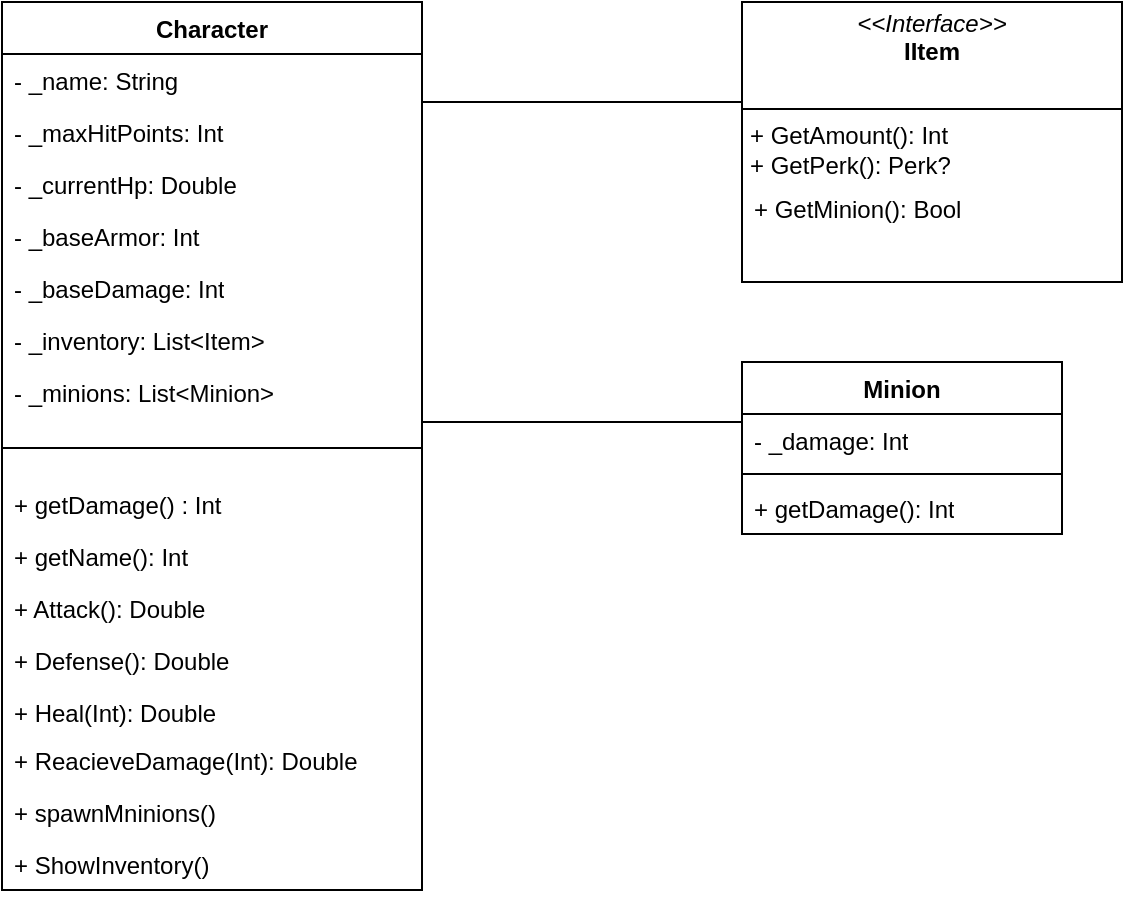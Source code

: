 <mxfile version="24.7.17">
  <diagram name="Página-1" id="NsX0gRdgR6K3-TEu4aH1">
    <mxGraphModel dx="1050" dy="522" grid="1" gridSize="10" guides="1" tooltips="1" connect="1" arrows="1" fold="1" page="1" pageScale="1" pageWidth="827" pageHeight="1169" math="0" shadow="0">
      <root>
        <mxCell id="0" />
        <mxCell id="1" parent="0" />
        <mxCell id="lfjZjm3ijGpFgjPeOCHI-7" value="Character" style="swimlane;fontStyle=1;align=center;verticalAlign=top;childLayout=stackLayout;horizontal=1;startSize=26;horizontalStack=0;resizeParent=1;resizeParentMax=0;resizeLast=0;collapsible=1;marginBottom=0;whiteSpace=wrap;html=1;" parent="1" vertex="1">
          <mxGeometry x="40" y="40" width="210" height="444" as="geometry" />
        </mxCell>
        <mxCell id="lfjZjm3ijGpFgjPeOCHI-8" value="- _name: String" style="text;strokeColor=none;fillColor=none;align=left;verticalAlign=top;spacingLeft=4;spacingRight=4;overflow=hidden;rotatable=0;points=[[0,0.5],[1,0.5]];portConstraint=eastwest;whiteSpace=wrap;html=1;" parent="lfjZjm3ijGpFgjPeOCHI-7" vertex="1">
          <mxGeometry y="26" width="210" height="26" as="geometry" />
        </mxCell>
        <mxCell id="lfjZjm3ijGpFgjPeOCHI-11" value="- _maxHitPoints: Int" style="text;strokeColor=none;fillColor=none;align=left;verticalAlign=top;spacingLeft=4;spacingRight=4;overflow=hidden;rotatable=0;points=[[0,0.5],[1,0.5]];portConstraint=eastwest;whiteSpace=wrap;html=1;" parent="lfjZjm3ijGpFgjPeOCHI-7" vertex="1">
          <mxGeometry y="52" width="210" height="26" as="geometry" />
        </mxCell>
        <mxCell id="jHHLL2jbwwI9j5qEti7O-3" value="- _currentHp: Double" style="text;strokeColor=none;fillColor=none;align=left;verticalAlign=top;spacingLeft=4;spacingRight=4;overflow=hidden;rotatable=0;points=[[0,0.5],[1,0.5]];portConstraint=eastwest;whiteSpace=wrap;html=1;" vertex="1" parent="lfjZjm3ijGpFgjPeOCHI-7">
          <mxGeometry y="78" width="210" height="26" as="geometry" />
        </mxCell>
        <mxCell id="lfjZjm3ijGpFgjPeOCHI-13" value="- _baseArmor: Int" style="text;strokeColor=none;fillColor=none;align=left;verticalAlign=top;spacingLeft=4;spacingRight=4;overflow=hidden;rotatable=0;points=[[0,0.5],[1,0.5]];portConstraint=eastwest;whiteSpace=wrap;html=1;" parent="lfjZjm3ijGpFgjPeOCHI-7" vertex="1">
          <mxGeometry y="104" width="210" height="26" as="geometry" />
        </mxCell>
        <mxCell id="lfjZjm3ijGpFgjPeOCHI-12" value="- _baseDamage: Int" style="text;strokeColor=none;fillColor=none;align=left;verticalAlign=top;spacingLeft=4;spacingRight=4;overflow=hidden;rotatable=0;points=[[0,0.5],[1,0.5]];portConstraint=eastwest;whiteSpace=wrap;html=1;" parent="lfjZjm3ijGpFgjPeOCHI-7" vertex="1">
          <mxGeometry y="130" width="210" height="26" as="geometry" />
        </mxCell>
        <mxCell id="lfjZjm3ijGpFgjPeOCHI-20" value="- _inventory: List&amp;lt;Item&amp;gt;" style="text;strokeColor=none;fillColor=none;align=left;verticalAlign=top;spacingLeft=4;spacingRight=4;overflow=hidden;rotatable=0;points=[[0,0.5],[1,0.5]];portConstraint=eastwest;whiteSpace=wrap;html=1;" parent="lfjZjm3ijGpFgjPeOCHI-7" vertex="1">
          <mxGeometry y="156" width="210" height="26" as="geometry" />
        </mxCell>
        <mxCell id="jHHLL2jbwwI9j5qEti7O-2" value="- _minions: List&amp;lt;Minion&amp;gt;" style="text;strokeColor=none;fillColor=none;align=left;verticalAlign=top;spacingLeft=4;spacingRight=4;overflow=hidden;rotatable=0;points=[[0,0.5],[1,0.5]];portConstraint=eastwest;whiteSpace=wrap;html=1;" vertex="1" parent="lfjZjm3ijGpFgjPeOCHI-7">
          <mxGeometry y="182" width="210" height="26" as="geometry" />
        </mxCell>
        <mxCell id="lfjZjm3ijGpFgjPeOCHI-9" value="" style="line;strokeWidth=1;fillColor=none;align=left;verticalAlign=middle;spacingTop=-1;spacingLeft=3;spacingRight=3;rotatable=0;labelPosition=right;points=[];portConstraint=eastwest;strokeColor=inherit;" parent="lfjZjm3ijGpFgjPeOCHI-7" vertex="1">
          <mxGeometry y="208" width="210" height="30" as="geometry" />
        </mxCell>
        <mxCell id="lfjZjm3ijGpFgjPeOCHI-10" value="+ getDamage() : Int" style="text;strokeColor=none;fillColor=none;align=left;verticalAlign=top;spacingLeft=4;spacingRight=4;overflow=hidden;rotatable=0;points=[[0,0.5],[1,0.5]];portConstraint=eastwest;whiteSpace=wrap;html=1;" parent="lfjZjm3ijGpFgjPeOCHI-7" vertex="1">
          <mxGeometry y="238" width="210" height="26" as="geometry" />
        </mxCell>
        <mxCell id="lfjZjm3ijGpFgjPeOCHI-14" value="+ getName(): Int" style="text;strokeColor=none;fillColor=none;align=left;verticalAlign=top;spacingLeft=4;spacingRight=4;overflow=hidden;rotatable=0;points=[[0,0.5],[1,0.5]];portConstraint=eastwest;whiteSpace=wrap;html=1;" parent="lfjZjm3ijGpFgjPeOCHI-7" vertex="1">
          <mxGeometry y="264" width="210" height="26" as="geometry" />
        </mxCell>
        <mxCell id="lfjZjm3ijGpFgjPeOCHI-16" value="+ Attack(): Double" style="text;strokeColor=none;fillColor=none;align=left;verticalAlign=top;spacingLeft=4;spacingRight=4;overflow=hidden;rotatable=0;points=[[0,0.5],[1,0.5]];portConstraint=eastwest;whiteSpace=wrap;html=1;" parent="lfjZjm3ijGpFgjPeOCHI-7" vertex="1">
          <mxGeometry y="290" width="210" height="26" as="geometry" />
        </mxCell>
        <mxCell id="lfjZjm3ijGpFgjPeOCHI-15" value="+ Defense(): Double" style="text;strokeColor=none;fillColor=none;align=left;verticalAlign=top;spacingLeft=4;spacingRight=4;overflow=hidden;rotatable=0;points=[[0,0.5],[1,0.5]];portConstraint=eastwest;whiteSpace=wrap;html=1;" parent="lfjZjm3ijGpFgjPeOCHI-7" vertex="1">
          <mxGeometry y="316" width="210" height="26" as="geometry" />
        </mxCell>
        <mxCell id="lfjZjm3ijGpFgjPeOCHI-17" value="+ Heal(Int): Double" style="text;strokeColor=none;fillColor=none;align=left;verticalAlign=top;spacingLeft=4;spacingRight=4;overflow=hidden;rotatable=0;points=[[0,0.5],[1,0.5]];portConstraint=eastwest;whiteSpace=wrap;html=1;" parent="lfjZjm3ijGpFgjPeOCHI-7" vertex="1">
          <mxGeometry y="342" width="210" height="24" as="geometry" />
        </mxCell>
        <mxCell id="lfjZjm3ijGpFgjPeOCHI-18" value="+ ReacieveDamage(Int): Double" style="text;strokeColor=none;fillColor=none;align=left;verticalAlign=top;spacingLeft=4;spacingRight=4;overflow=hidden;rotatable=0;points=[[0,0.5],[1,0.5]];portConstraint=eastwest;whiteSpace=wrap;html=1;" parent="lfjZjm3ijGpFgjPeOCHI-7" vertex="1">
          <mxGeometry y="366" width="210" height="26" as="geometry" />
        </mxCell>
        <mxCell id="lfjZjm3ijGpFgjPeOCHI-38" value="+ spawnMninions()" style="text;strokeColor=none;fillColor=none;align=left;verticalAlign=top;spacingLeft=4;spacingRight=4;overflow=hidden;rotatable=0;points=[[0,0.5],[1,0.5]];portConstraint=eastwest;whiteSpace=wrap;html=1;" parent="lfjZjm3ijGpFgjPeOCHI-7" vertex="1">
          <mxGeometry y="392" width="210" height="26" as="geometry" />
        </mxCell>
        <mxCell id="lfjZjm3ijGpFgjPeOCHI-19" value="+ ShowInventory()" style="text;strokeColor=none;fillColor=none;align=left;verticalAlign=top;spacingLeft=4;spacingRight=4;overflow=hidden;rotatable=0;points=[[0,0.5],[1,0.5]];portConstraint=eastwest;whiteSpace=wrap;html=1;" parent="lfjZjm3ijGpFgjPeOCHI-7" vertex="1">
          <mxGeometry y="418" width="210" height="26" as="geometry" />
        </mxCell>
        <mxCell id="lfjZjm3ijGpFgjPeOCHI-25" value="&lt;p style=&quot;margin:0px;margin-top:4px;text-align:center;&quot;&gt;&lt;i&gt;&amp;lt;&amp;lt;Interface&amp;gt;&amp;gt;&lt;/i&gt;&lt;br&gt;&lt;b&gt;IItem&lt;/b&gt;&lt;/p&gt;&lt;p style=&quot;margin:0px;margin-left:4px;&quot;&gt;&lt;br&gt;&lt;/p&gt;&lt;hr size=&quot;1&quot; style=&quot;border-style:solid;&quot;&gt;&lt;p style=&quot;margin:0px;margin-left:4px;&quot;&gt;+ GetAmount(): Int&lt;br&gt;+ GetPerk(): Perk?&lt;/p&gt;" style="verticalAlign=top;align=left;overflow=fill;html=1;whiteSpace=wrap;" parent="1" vertex="1">
          <mxGeometry x="410" y="40" width="190" height="140" as="geometry" />
        </mxCell>
        <mxCell id="lfjZjm3ijGpFgjPeOCHI-26" value="" style="endArrow=none;html=1;edgeStyle=orthogonalEdgeStyle;rounded=0;" parent="1" edge="1">
          <mxGeometry relative="1" as="geometry">
            <mxPoint x="250" y="90" as="sourcePoint" />
            <mxPoint x="410" y="90" as="targetPoint" />
          </mxGeometry>
        </mxCell>
        <mxCell id="lfjZjm3ijGpFgjPeOCHI-29" value="Minion" style="swimlane;fontStyle=1;align=center;verticalAlign=top;childLayout=stackLayout;horizontal=1;startSize=26;horizontalStack=0;resizeParent=1;resizeParentMax=0;resizeLast=0;collapsible=1;marginBottom=0;whiteSpace=wrap;html=1;" parent="1" vertex="1">
          <mxGeometry x="410" y="220" width="160" height="86" as="geometry" />
        </mxCell>
        <mxCell id="lfjZjm3ijGpFgjPeOCHI-30" value="- _damage: Int" style="text;strokeColor=none;fillColor=none;align=left;verticalAlign=top;spacingLeft=4;spacingRight=4;overflow=hidden;rotatable=0;points=[[0,0.5],[1,0.5]];portConstraint=eastwest;whiteSpace=wrap;html=1;" parent="lfjZjm3ijGpFgjPeOCHI-29" vertex="1">
          <mxGeometry y="26" width="160" height="26" as="geometry" />
        </mxCell>
        <mxCell id="lfjZjm3ijGpFgjPeOCHI-31" value="" style="line;strokeWidth=1;fillColor=none;align=left;verticalAlign=middle;spacingTop=-1;spacingLeft=3;spacingRight=3;rotatable=0;labelPosition=right;points=[];portConstraint=eastwest;strokeColor=inherit;" parent="lfjZjm3ijGpFgjPeOCHI-29" vertex="1">
          <mxGeometry y="52" width="160" height="8" as="geometry" />
        </mxCell>
        <mxCell id="lfjZjm3ijGpFgjPeOCHI-32" value="+ getDamage(): Int" style="text;strokeColor=none;fillColor=none;align=left;verticalAlign=top;spacingLeft=4;spacingRight=4;overflow=hidden;rotatable=0;points=[[0,0.5],[1,0.5]];portConstraint=eastwest;whiteSpace=wrap;html=1;" parent="lfjZjm3ijGpFgjPeOCHI-29" vertex="1">
          <mxGeometry y="60" width="160" height="26" as="geometry" />
        </mxCell>
        <mxCell id="lfjZjm3ijGpFgjPeOCHI-42" value="" style="endArrow=none;html=1;edgeStyle=orthogonalEdgeStyle;rounded=0;" parent="1" edge="1">
          <mxGeometry relative="1" as="geometry">
            <mxPoint x="250" y="250" as="sourcePoint" />
            <mxPoint x="410" y="250" as="targetPoint" />
          </mxGeometry>
        </mxCell>
        <mxCell id="jHHLL2jbwwI9j5qEti7O-1" value="+ GetMinion(): Bool" style="text;strokeColor=none;fillColor=none;align=left;verticalAlign=top;spacingLeft=4;spacingRight=4;overflow=hidden;rotatable=0;points=[[0,0.5],[1,0.5]];portConstraint=eastwest;whiteSpace=wrap;html=1;" vertex="1" parent="1">
          <mxGeometry x="410" y="130" width="190" height="26" as="geometry" />
        </mxCell>
      </root>
    </mxGraphModel>
  </diagram>
</mxfile>

